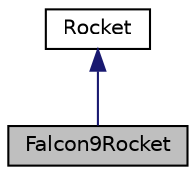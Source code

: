 digraph "Falcon9Rocket"
{
 // LATEX_PDF_SIZE
  edge [fontname="Helvetica",fontsize="10",labelfontname="Helvetica",labelfontsize="10"];
  node [fontname="Helvetica",fontsize="10",shape=record];
  Node1 [label="Falcon9Rocket",height=0.2,width=0.4,color="black", fillcolor="grey75", style="filled", fontcolor="black",tooltip="implements functionality and acts as the compoiste participant"];
  Node2 -> Node1 [dir="back",color="midnightblue",fontsize="10",style="solid",fontname="Helvetica"];
  Node2 [label="Rocket",height=0.2,width=0.4,color="black", fillcolor="white", style="filled",URL="$classRocket.html",tooltip="Declares the interface for all objects in the composition."];
}
